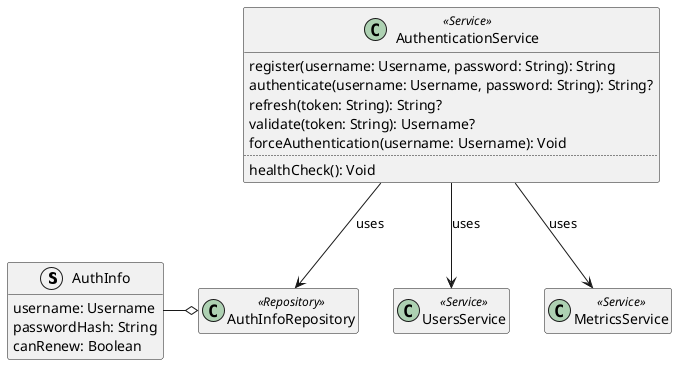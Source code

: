 @startuml authentication-service-domain-model

struct AuthInfo {
    username: Username
    passwordHash: String
    canRenew: Boolean
}

class AuthInfoRepository <<Repository>>
AuthInfoRepository o-l- AuthInfo

class AuthenticationService <<Service>> {
    register(username: Username, password: String): String
    authenticate(username: Username, password: String): String?
    refresh(token: String): String?
    validate(token: String): Username?
    forceAuthentication(username: Username): Void
    ..
    healthCheck(): Void
}

AuthenticationService --> AuthInfoRepository : "uses"

class UsersService <<Service>>
AuthenticationService --> UsersService : "uses"

class MetricsService <<Service>>
AuthenticationService --> MetricsService : "uses"

hide empty members

@enduml
